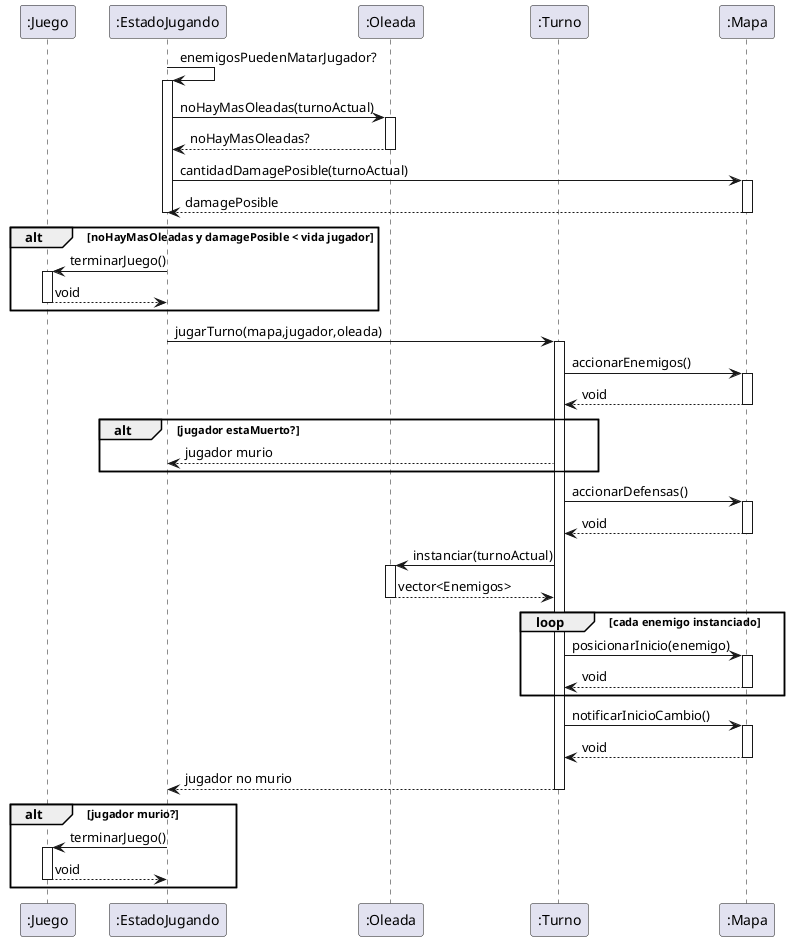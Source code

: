 @startuml

participant ":Juego" as juego
participant ":EstadoJugando" as stateJ
participant ":Oleada" as old
participant ":Turno" as turno
participant ":Mapa" as mapa

stateJ->stateJ:enemigosPuedenMatarJugador?
activate stateJ

stateJ->old: noHayMasOleadas(turnoActual)
activate old
old-->stateJ: noHayMasOleadas?
deactivate old

stateJ->mapa: cantidadDamagePosible(turnoActual)
activate mapa
mapa-->stateJ: damagePosible
deactivate mapa
deactivate stateJ



alt noHayMasOleadas y damagePosible < vida jugador
stateJ->juego:terminarJuego()
activate juego
juego--> stateJ: void
deactivate juego
end


stateJ->turno: jugarTurno(mapa,jugador,oleada)
activate turno


turno->mapa: accionarEnemigos()
activate mapa
mapa--> turno: void
deactivate mapa

alt jugador estaMuerto?
turno-->stateJ: jugador murio
end


turno->mapa: accionarDefensas()
activate mapa
mapa--> turno: void
deactivate mapa


turno->old: instanciar(turnoActual)
activate old
old--> turno: vector<Enemigos>
deactivate old

loop cada enemigo instanciado

turno->mapa: posicionarInicio(enemigo)
activate mapa
mapa--> turno: void
deactivate mapa
end

turno->mapa: notificarInicioCambio()
activate mapa
mapa--> turno: void
deactivate mapa

turno-->stateJ: jugador no murio
deactivate turno
alt jugador murio?
stateJ->juego:terminarJuego()
activate juego
juego--> stateJ: void
deactivate juego
end

@enduml